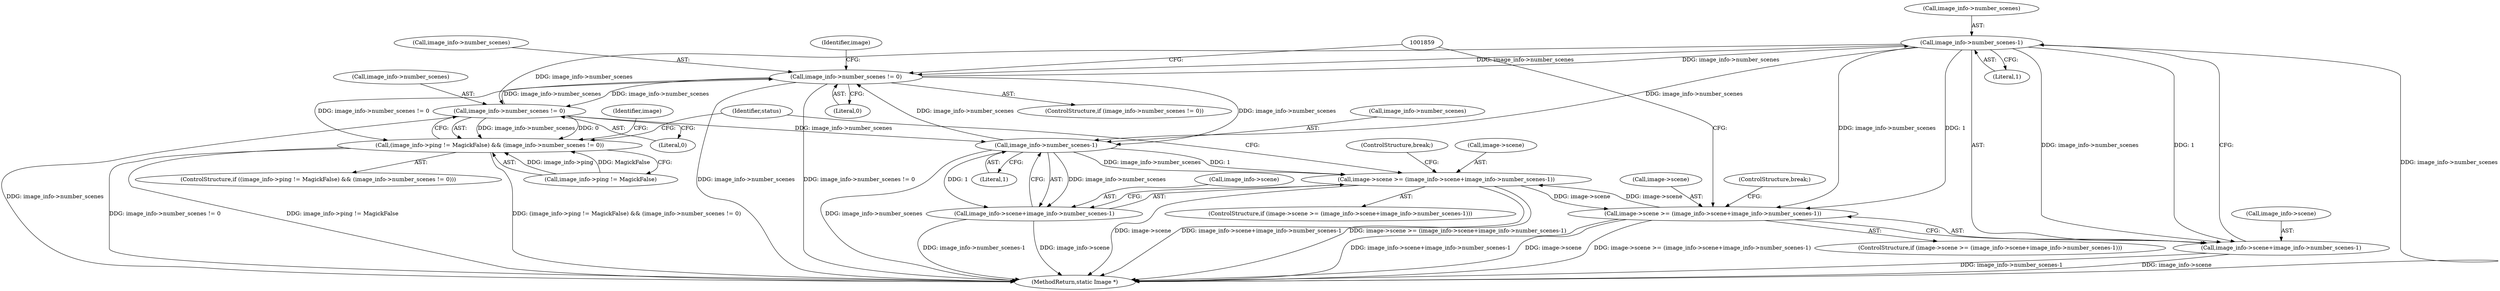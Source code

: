 digraph "0_ImageMagick_3e9165285eda6e1bb71172031d3048b51bb443a4@pointer" {
"1001852" [label="(Call,image_info->number_scenes-1)"];
"1001838" [label="(Call,image_info->number_scenes != 0)"];
"1000579" [label="(Call,image_info->number_scenes-1)"];
"1000565" [label="(Call,image_info->number_scenes != 0)"];
"1001852" [label="(Call,image_info->number_scenes-1)"];
"1000559" [label="(Call,(image_info->ping != MagickFalse) && (image_info->number_scenes != 0))"];
"1000571" [label="(Call,image->scene >= (image_info->scene+image_info->number_scenes-1))"];
"1001844" [label="(Call,image->scene >= (image_info->scene+image_info->number_scenes-1))"];
"1000575" [label="(Call,image_info->scene+image_info->number_scenes-1)"];
"1001848" [label="(Call,image_info->scene+image_info->number_scenes-1)"];
"1001856" [label="(Literal,1)"];
"1000565" [label="(Call,image_info->number_scenes != 0)"];
"1001844" [label="(Call,image->scene >= (image_info->scene+image_info->number_scenes-1))"];
"1000583" [label="(Literal,1)"];
"1001839" [label="(Call,image_info->number_scenes)"];
"1000584" [label="(ControlStructure,break;)"];
"1000569" [label="(Literal,0)"];
"1001853" [label="(Call,image_info->number_scenes)"];
"1001849" [label="(Call,image_info->scene)"];
"1000566" [label="(Call,image_info->number_scenes)"];
"1000580" [label="(Call,image_info->number_scenes)"];
"1001848" [label="(Call,image_info->scene+image_info->number_scenes-1)"];
"1000575" [label="(Call,image_info->scene+image_info->number_scenes-1)"];
"1000571" [label="(Call,image->scene >= (image_info->scene+image_info->number_scenes-1))"];
"1000572" [label="(Call,image->scene)"];
"1000558" [label="(ControlStructure,if ((image_info->ping != MagickFalse) && (image_info->number_scenes != 0)))"];
"1000586" [label="(Identifier,status)"];
"1000579" [label="(Call,image_info->number_scenes-1)"];
"1000560" [label="(Call,image_info->ping != MagickFalse)"];
"1000573" [label="(Identifier,image)"];
"1001842" [label="(Literal,0)"];
"1001852" [label="(Call,image_info->number_scenes-1)"];
"1001936" [label="(MethodReturn,static Image *)"];
"1001857" [label="(ControlStructure,break;)"];
"1001838" [label="(Call,image_info->number_scenes != 0)"];
"1000576" [label="(Call,image_info->scene)"];
"1001845" [label="(Call,image->scene)"];
"1001846" [label="(Identifier,image)"];
"1000559" [label="(Call,(image_info->ping != MagickFalse) && (image_info->number_scenes != 0))"];
"1001837" [label="(ControlStructure,if (image_info->number_scenes != 0))"];
"1000570" [label="(ControlStructure,if (image->scene >= (image_info->scene+image_info->number_scenes-1)))"];
"1001843" [label="(ControlStructure,if (image->scene >= (image_info->scene+image_info->number_scenes-1)))"];
"1001852" -> "1001848"  [label="AST: "];
"1001852" -> "1001856"  [label="CFG: "];
"1001853" -> "1001852"  [label="AST: "];
"1001856" -> "1001852"  [label="AST: "];
"1001848" -> "1001852"  [label="CFG: "];
"1001852" -> "1001936"  [label="DDG: image_info->number_scenes"];
"1001852" -> "1000565"  [label="DDG: image_info->number_scenes"];
"1001852" -> "1000579"  [label="DDG: image_info->number_scenes"];
"1001852" -> "1001838"  [label="DDG: image_info->number_scenes"];
"1001852" -> "1001844"  [label="DDG: image_info->number_scenes"];
"1001852" -> "1001844"  [label="DDG: 1"];
"1001852" -> "1001848"  [label="DDG: image_info->number_scenes"];
"1001852" -> "1001848"  [label="DDG: 1"];
"1001838" -> "1001852"  [label="DDG: image_info->number_scenes"];
"1001838" -> "1001837"  [label="AST: "];
"1001838" -> "1001842"  [label="CFG: "];
"1001839" -> "1001838"  [label="AST: "];
"1001842" -> "1001838"  [label="AST: "];
"1001846" -> "1001838"  [label="CFG: "];
"1001859" -> "1001838"  [label="CFG: "];
"1001838" -> "1001936"  [label="DDG: image_info->number_scenes"];
"1001838" -> "1001936"  [label="DDG: image_info->number_scenes != 0"];
"1001838" -> "1000559"  [label="DDG: image_info->number_scenes != 0"];
"1001838" -> "1000565"  [label="DDG: image_info->number_scenes"];
"1001838" -> "1000579"  [label="DDG: image_info->number_scenes"];
"1000579" -> "1001838"  [label="DDG: image_info->number_scenes"];
"1000565" -> "1001838"  [label="DDG: image_info->number_scenes"];
"1000579" -> "1000575"  [label="AST: "];
"1000579" -> "1000583"  [label="CFG: "];
"1000580" -> "1000579"  [label="AST: "];
"1000583" -> "1000579"  [label="AST: "];
"1000575" -> "1000579"  [label="CFG: "];
"1000579" -> "1001936"  [label="DDG: image_info->number_scenes"];
"1000579" -> "1000571"  [label="DDG: image_info->number_scenes"];
"1000579" -> "1000571"  [label="DDG: 1"];
"1000579" -> "1000575"  [label="DDG: image_info->number_scenes"];
"1000579" -> "1000575"  [label="DDG: 1"];
"1000565" -> "1000579"  [label="DDG: image_info->number_scenes"];
"1000565" -> "1000559"  [label="AST: "];
"1000565" -> "1000569"  [label="CFG: "];
"1000566" -> "1000565"  [label="AST: "];
"1000569" -> "1000565"  [label="AST: "];
"1000559" -> "1000565"  [label="CFG: "];
"1000565" -> "1001936"  [label="DDG: image_info->number_scenes"];
"1000565" -> "1000559"  [label="DDG: image_info->number_scenes"];
"1000565" -> "1000559"  [label="DDG: 0"];
"1000559" -> "1000558"  [label="AST: "];
"1000559" -> "1000560"  [label="CFG: "];
"1000560" -> "1000559"  [label="AST: "];
"1000573" -> "1000559"  [label="CFG: "];
"1000586" -> "1000559"  [label="CFG: "];
"1000559" -> "1001936"  [label="DDG: image_info->ping != MagickFalse"];
"1000559" -> "1001936"  [label="DDG: (image_info->ping != MagickFalse) && (image_info->number_scenes != 0)"];
"1000559" -> "1001936"  [label="DDG: image_info->number_scenes != 0"];
"1000560" -> "1000559"  [label="DDG: image_info->ping"];
"1000560" -> "1000559"  [label="DDG: MagickFalse"];
"1000571" -> "1000570"  [label="AST: "];
"1000571" -> "1000575"  [label="CFG: "];
"1000572" -> "1000571"  [label="AST: "];
"1000575" -> "1000571"  [label="AST: "];
"1000584" -> "1000571"  [label="CFG: "];
"1000586" -> "1000571"  [label="CFG: "];
"1000571" -> "1001936"  [label="DDG: image_info->scene+image_info->number_scenes-1"];
"1000571" -> "1001936"  [label="DDG: image->scene >= (image_info->scene+image_info->number_scenes-1)"];
"1000571" -> "1001936"  [label="DDG: image->scene"];
"1001844" -> "1000571"  [label="DDG: image->scene"];
"1000571" -> "1001844"  [label="DDG: image->scene"];
"1001844" -> "1001843"  [label="AST: "];
"1001844" -> "1001848"  [label="CFG: "];
"1001845" -> "1001844"  [label="AST: "];
"1001848" -> "1001844"  [label="AST: "];
"1001857" -> "1001844"  [label="CFG: "];
"1001859" -> "1001844"  [label="CFG: "];
"1001844" -> "1001936"  [label="DDG: image_info->scene+image_info->number_scenes-1"];
"1001844" -> "1001936"  [label="DDG: image->scene"];
"1001844" -> "1001936"  [label="DDG: image->scene >= (image_info->scene+image_info->number_scenes-1)"];
"1000576" -> "1000575"  [label="AST: "];
"1000575" -> "1001936"  [label="DDG: image_info->number_scenes-1"];
"1000575" -> "1001936"  [label="DDG: image_info->scene"];
"1001849" -> "1001848"  [label="AST: "];
"1001848" -> "1001936"  [label="DDG: image_info->number_scenes-1"];
"1001848" -> "1001936"  [label="DDG: image_info->scene"];
}
